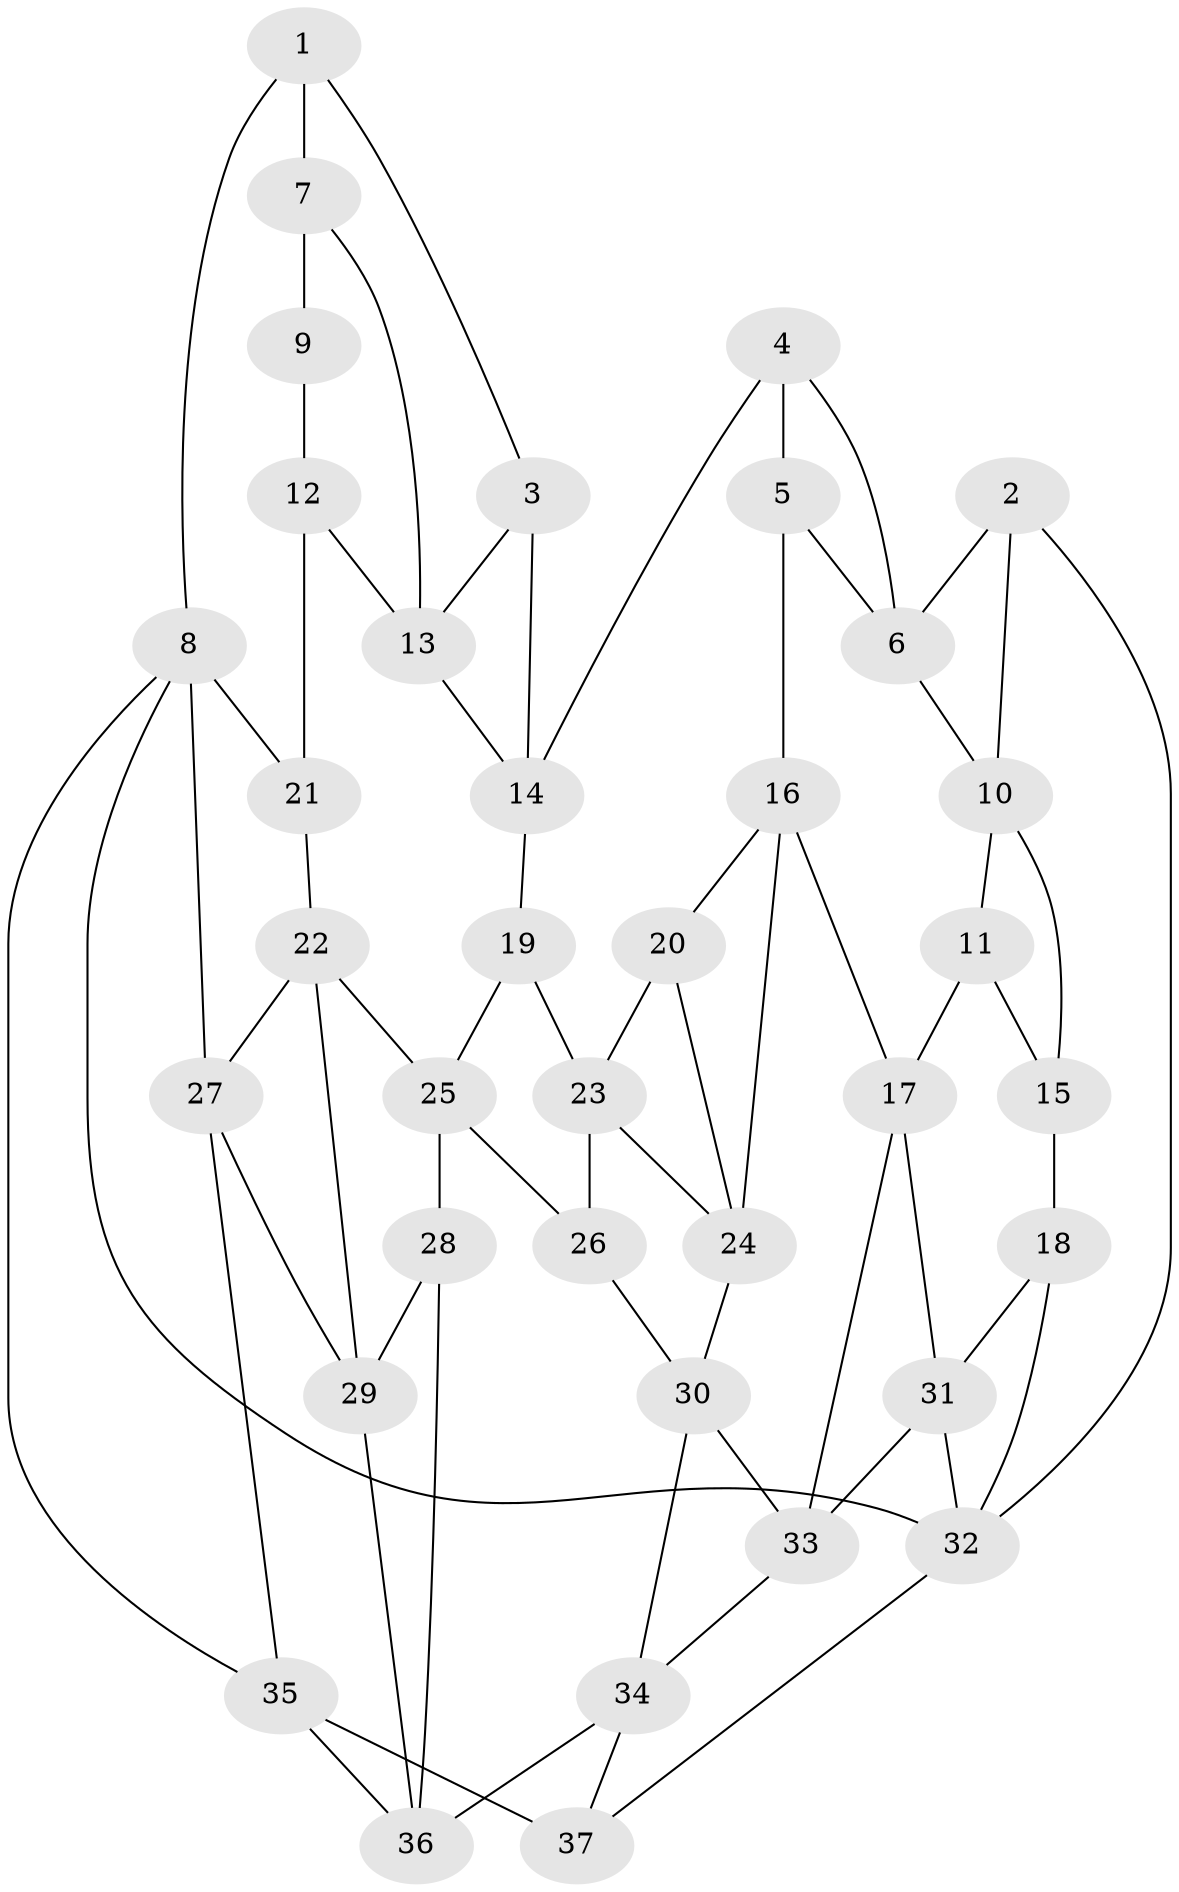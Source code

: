 // original degree distribution, {3: 0.0273972602739726, 4: 0.2465753424657534, 5: 0.5205479452054794, 6: 0.2054794520547945}
// Generated by graph-tools (version 1.1) at 2025/03/03/09/25 03:03:18]
// undirected, 37 vertices, 66 edges
graph export_dot {
graph [start="1"]
  node [color=gray90,style=filled];
  1;
  2;
  3;
  4;
  5;
  6;
  7;
  8;
  9;
  10;
  11;
  12;
  13;
  14;
  15;
  16;
  17;
  18;
  19;
  20;
  21;
  22;
  23;
  24;
  25;
  26;
  27;
  28;
  29;
  30;
  31;
  32;
  33;
  34;
  35;
  36;
  37;
  1 -- 3 [weight=1.0];
  1 -- 7 [weight=1.0];
  1 -- 8 [weight=1.0];
  2 -- 6 [weight=1.0];
  2 -- 10 [weight=1.0];
  2 -- 32 [weight=1.0];
  3 -- 13 [weight=1.0];
  3 -- 14 [weight=1.0];
  4 -- 5 [weight=1.0];
  4 -- 6 [weight=1.0];
  4 -- 14 [weight=1.0];
  5 -- 6 [weight=1.0];
  5 -- 16 [weight=1.0];
  6 -- 10 [weight=1.0];
  7 -- 9 [weight=2.0];
  7 -- 13 [weight=1.0];
  8 -- 21 [weight=1.0];
  8 -- 27 [weight=1.0];
  8 -- 32 [weight=1.0];
  8 -- 35 [weight=1.0];
  9 -- 12 [weight=1.0];
  10 -- 11 [weight=1.0];
  10 -- 15 [weight=1.0];
  11 -- 15 [weight=1.0];
  11 -- 17 [weight=1.0];
  12 -- 13 [weight=1.0];
  12 -- 21 [weight=2.0];
  13 -- 14 [weight=1.0];
  14 -- 19 [weight=1.0];
  15 -- 18 [weight=2.0];
  16 -- 17 [weight=1.0];
  16 -- 20 [weight=1.0];
  16 -- 24 [weight=1.0];
  17 -- 31 [weight=1.0];
  17 -- 33 [weight=1.0];
  18 -- 31 [weight=1.0];
  18 -- 32 [weight=2.0];
  19 -- 23 [weight=1.0];
  19 -- 25 [weight=1.0];
  20 -- 23 [weight=1.0];
  20 -- 24 [weight=1.0];
  21 -- 22 [weight=1.0];
  22 -- 25 [weight=1.0];
  22 -- 27 [weight=1.0];
  22 -- 29 [weight=1.0];
  23 -- 24 [weight=1.0];
  23 -- 26 [weight=1.0];
  24 -- 30 [weight=1.0];
  25 -- 26 [weight=1.0];
  25 -- 28 [weight=1.0];
  26 -- 30 [weight=1.0];
  27 -- 29 [weight=1.0];
  27 -- 35 [weight=1.0];
  28 -- 29 [weight=1.0];
  28 -- 36 [weight=1.0];
  29 -- 36 [weight=1.0];
  30 -- 33 [weight=1.0];
  30 -- 34 [weight=1.0];
  31 -- 32 [weight=1.0];
  31 -- 33 [weight=1.0];
  32 -- 37 [weight=1.0];
  33 -- 34 [weight=1.0];
  34 -- 36 [weight=1.0];
  34 -- 37 [weight=1.0];
  35 -- 36 [weight=1.0];
  35 -- 37 [weight=2.0];
}

